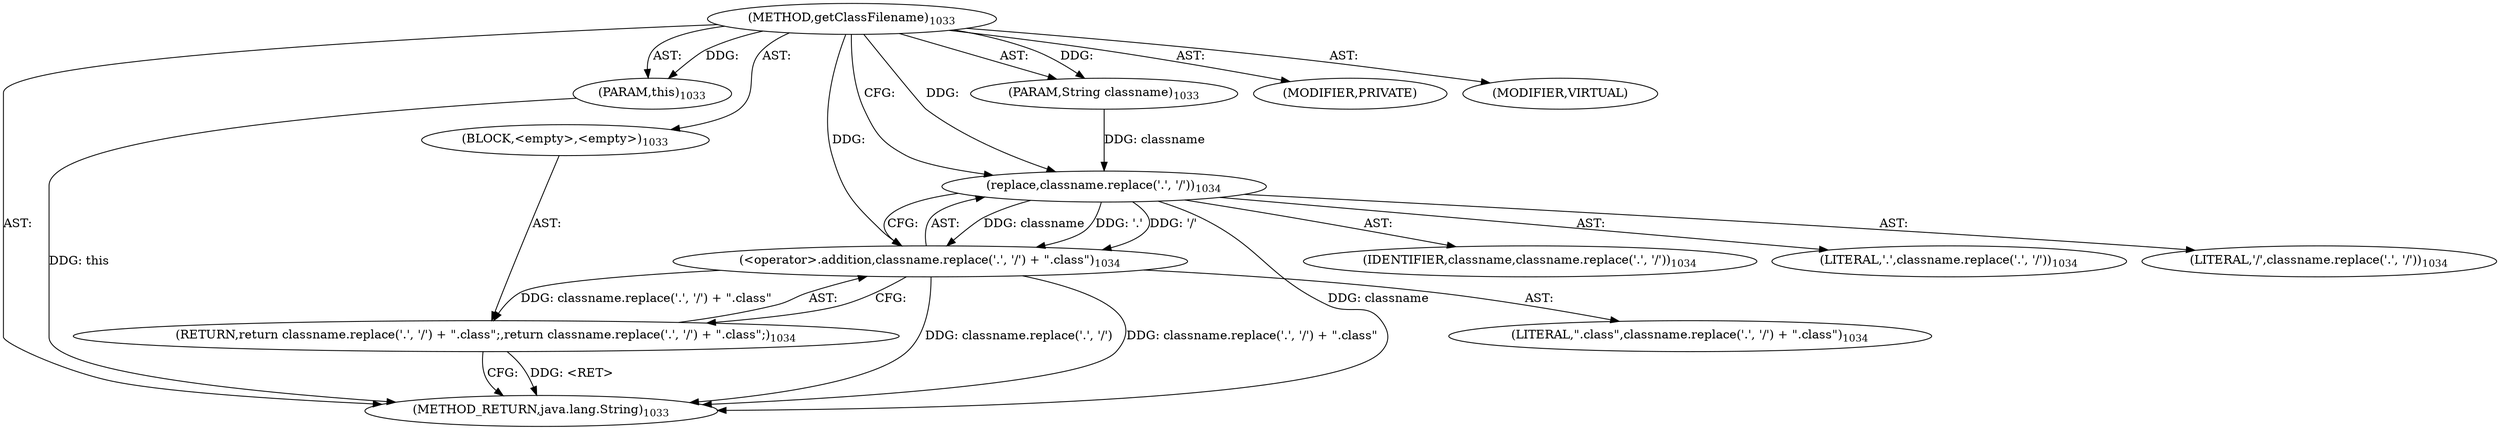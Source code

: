 digraph "getClassFilename" {  
"111669149730" [label = <(METHOD,getClassFilename)<SUB>1033</SUB>> ]
"115964117072" [label = <(PARAM,this)<SUB>1033</SUB>> ]
"115964117073" [label = <(PARAM,String classname)<SUB>1033</SUB>> ]
"25769803897" [label = <(BLOCK,&lt;empty&gt;,&lt;empty&gt;)<SUB>1033</SUB>> ]
"146028888088" [label = <(RETURN,return classname.replace('.', '/') + &quot;.class&quot;;,return classname.replace('.', '/') + &quot;.class&quot;;)<SUB>1034</SUB>> ]
"30064771571" [label = <(&lt;operator&gt;.addition,classname.replace('.', '/') + &quot;.class&quot;)<SUB>1034</SUB>> ]
"30064771572" [label = <(replace,classname.replace('.', '/'))<SUB>1034</SUB>> ]
"68719477177" [label = <(IDENTIFIER,classname,classname.replace('.', '/'))<SUB>1034</SUB>> ]
"90194313336" [label = <(LITERAL,'.',classname.replace('.', '/'))<SUB>1034</SUB>> ]
"90194313337" [label = <(LITERAL,'/',classname.replace('.', '/'))<SUB>1034</SUB>> ]
"90194313338" [label = <(LITERAL,&quot;.class&quot;,classname.replace('.', '/') + &quot;.class&quot;)<SUB>1034</SUB>> ]
"133143986265" [label = <(MODIFIER,PRIVATE)> ]
"133143986266" [label = <(MODIFIER,VIRTUAL)> ]
"128849018914" [label = <(METHOD_RETURN,java.lang.String)<SUB>1033</SUB>> ]
  "111669149730" -> "115964117072"  [ label = "AST: "] 
  "111669149730" -> "115964117073"  [ label = "AST: "] 
  "111669149730" -> "25769803897"  [ label = "AST: "] 
  "111669149730" -> "133143986265"  [ label = "AST: "] 
  "111669149730" -> "133143986266"  [ label = "AST: "] 
  "111669149730" -> "128849018914"  [ label = "AST: "] 
  "25769803897" -> "146028888088"  [ label = "AST: "] 
  "146028888088" -> "30064771571"  [ label = "AST: "] 
  "30064771571" -> "30064771572"  [ label = "AST: "] 
  "30064771571" -> "90194313338"  [ label = "AST: "] 
  "30064771572" -> "68719477177"  [ label = "AST: "] 
  "30064771572" -> "90194313336"  [ label = "AST: "] 
  "30064771572" -> "90194313337"  [ label = "AST: "] 
  "146028888088" -> "128849018914"  [ label = "CFG: "] 
  "30064771571" -> "146028888088"  [ label = "CFG: "] 
  "30064771572" -> "30064771571"  [ label = "CFG: "] 
  "111669149730" -> "30064771572"  [ label = "CFG: "] 
  "146028888088" -> "128849018914"  [ label = "DDG: &lt;RET&gt;"] 
  "115964117072" -> "128849018914"  [ label = "DDG: this"] 
  "30064771572" -> "128849018914"  [ label = "DDG: classname"] 
  "30064771571" -> "128849018914"  [ label = "DDG: classname.replace('.', '/')"] 
  "30064771571" -> "128849018914"  [ label = "DDG: classname.replace('.', '/') + &quot;.class&quot;"] 
  "111669149730" -> "115964117072"  [ label = "DDG: "] 
  "111669149730" -> "115964117073"  [ label = "DDG: "] 
  "30064771571" -> "146028888088"  [ label = "DDG: classname.replace('.', '/') + &quot;.class&quot;"] 
  "30064771572" -> "30064771571"  [ label = "DDG: classname"] 
  "30064771572" -> "30064771571"  [ label = "DDG: '.'"] 
  "30064771572" -> "30064771571"  [ label = "DDG: '/'"] 
  "111669149730" -> "30064771571"  [ label = "DDG: "] 
  "115964117073" -> "30064771572"  [ label = "DDG: classname"] 
  "111669149730" -> "30064771572"  [ label = "DDG: "] 
}

